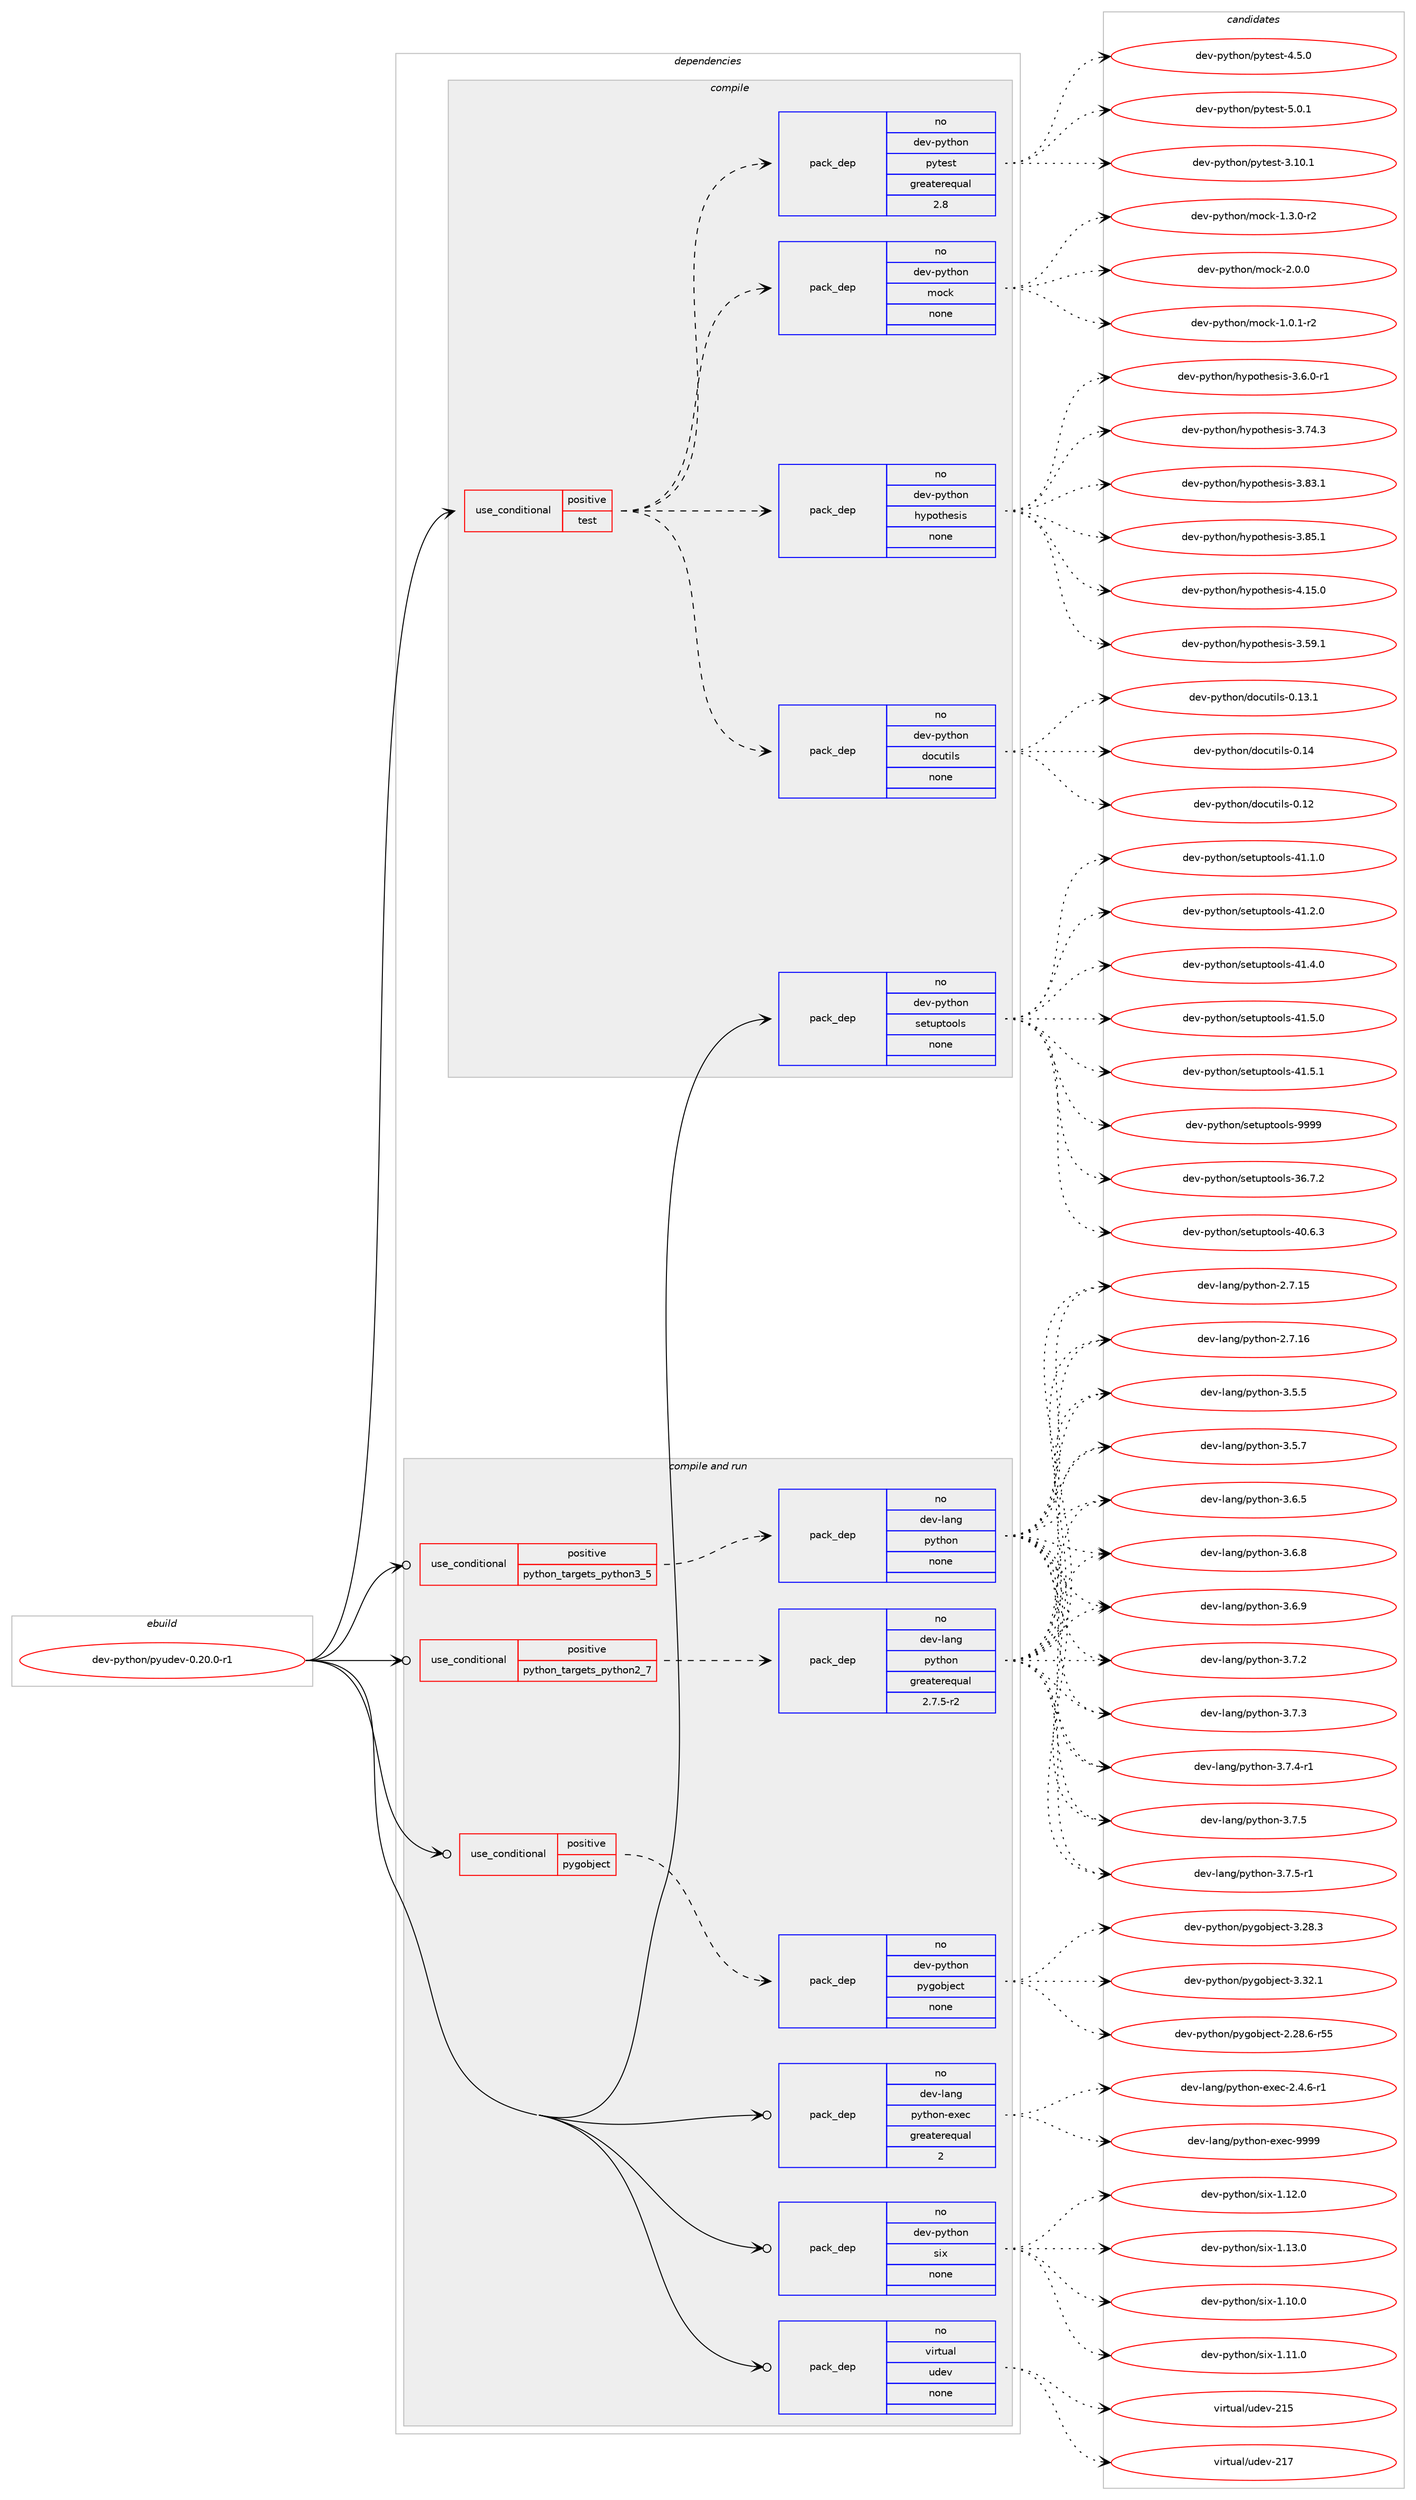 digraph prolog {

# *************
# Graph options
# *************

newrank=true;
concentrate=true;
compound=true;
graph [rankdir=LR,fontname=Helvetica,fontsize=10,ranksep=1.5];#, ranksep=2.5, nodesep=0.2];
edge  [arrowhead=vee];
node  [fontname=Helvetica,fontsize=10];

# **********
# The ebuild
# **********

subgraph cluster_leftcol {
color=gray;
rank=same;
label=<<i>ebuild</i>>;
id [label="dev-python/pyudev-0.20.0-r1", color=red, width=4, href="../dev-python/pyudev-0.20.0-r1.svg"];
}

# ****************
# The dependencies
# ****************

subgraph cluster_midcol {
color=gray;
label=<<i>dependencies</i>>;
subgraph cluster_compile {
fillcolor="#eeeeee";
style=filled;
label=<<i>compile</i>>;
subgraph cond148128 {
dependency633686 [label=<<TABLE BORDER="0" CELLBORDER="1" CELLSPACING="0" CELLPADDING="4"><TR><TD ROWSPAN="3" CELLPADDING="10">use_conditional</TD></TR><TR><TD>positive</TD></TR><TR><TD>test</TD></TR></TABLE>>, shape=none, color=red];
subgraph pack473681 {
dependency633687 [label=<<TABLE BORDER="0" CELLBORDER="1" CELLSPACING="0" CELLPADDING="4" WIDTH="220"><TR><TD ROWSPAN="6" CELLPADDING="30">pack_dep</TD></TR><TR><TD WIDTH="110">no</TD></TR><TR><TD>dev-python</TD></TR><TR><TD>docutils</TD></TR><TR><TD>none</TD></TR><TR><TD></TD></TR></TABLE>>, shape=none, color=blue];
}
dependency633686:e -> dependency633687:w [weight=20,style="dashed",arrowhead="vee"];
subgraph pack473682 {
dependency633688 [label=<<TABLE BORDER="0" CELLBORDER="1" CELLSPACING="0" CELLPADDING="4" WIDTH="220"><TR><TD ROWSPAN="6" CELLPADDING="30">pack_dep</TD></TR><TR><TD WIDTH="110">no</TD></TR><TR><TD>dev-python</TD></TR><TR><TD>hypothesis</TD></TR><TR><TD>none</TD></TR><TR><TD></TD></TR></TABLE>>, shape=none, color=blue];
}
dependency633686:e -> dependency633688:w [weight=20,style="dashed",arrowhead="vee"];
subgraph pack473683 {
dependency633689 [label=<<TABLE BORDER="0" CELLBORDER="1" CELLSPACING="0" CELLPADDING="4" WIDTH="220"><TR><TD ROWSPAN="6" CELLPADDING="30">pack_dep</TD></TR><TR><TD WIDTH="110">no</TD></TR><TR><TD>dev-python</TD></TR><TR><TD>mock</TD></TR><TR><TD>none</TD></TR><TR><TD></TD></TR></TABLE>>, shape=none, color=blue];
}
dependency633686:e -> dependency633689:w [weight=20,style="dashed",arrowhead="vee"];
subgraph pack473684 {
dependency633690 [label=<<TABLE BORDER="0" CELLBORDER="1" CELLSPACING="0" CELLPADDING="4" WIDTH="220"><TR><TD ROWSPAN="6" CELLPADDING="30">pack_dep</TD></TR><TR><TD WIDTH="110">no</TD></TR><TR><TD>dev-python</TD></TR><TR><TD>pytest</TD></TR><TR><TD>greaterequal</TD></TR><TR><TD>2.8</TD></TR></TABLE>>, shape=none, color=blue];
}
dependency633686:e -> dependency633690:w [weight=20,style="dashed",arrowhead="vee"];
}
id:e -> dependency633686:w [weight=20,style="solid",arrowhead="vee"];
subgraph pack473685 {
dependency633691 [label=<<TABLE BORDER="0" CELLBORDER="1" CELLSPACING="0" CELLPADDING="4" WIDTH="220"><TR><TD ROWSPAN="6" CELLPADDING="30">pack_dep</TD></TR><TR><TD WIDTH="110">no</TD></TR><TR><TD>dev-python</TD></TR><TR><TD>setuptools</TD></TR><TR><TD>none</TD></TR><TR><TD></TD></TR></TABLE>>, shape=none, color=blue];
}
id:e -> dependency633691:w [weight=20,style="solid",arrowhead="vee"];
}
subgraph cluster_compileandrun {
fillcolor="#eeeeee";
style=filled;
label=<<i>compile and run</i>>;
subgraph cond148129 {
dependency633692 [label=<<TABLE BORDER="0" CELLBORDER="1" CELLSPACING="0" CELLPADDING="4"><TR><TD ROWSPAN="3" CELLPADDING="10">use_conditional</TD></TR><TR><TD>positive</TD></TR><TR><TD>pygobject</TD></TR></TABLE>>, shape=none, color=red];
subgraph pack473686 {
dependency633693 [label=<<TABLE BORDER="0" CELLBORDER="1" CELLSPACING="0" CELLPADDING="4" WIDTH="220"><TR><TD ROWSPAN="6" CELLPADDING="30">pack_dep</TD></TR><TR><TD WIDTH="110">no</TD></TR><TR><TD>dev-python</TD></TR><TR><TD>pygobject</TD></TR><TR><TD>none</TD></TR><TR><TD></TD></TR></TABLE>>, shape=none, color=blue];
}
dependency633692:e -> dependency633693:w [weight=20,style="dashed",arrowhead="vee"];
}
id:e -> dependency633692:w [weight=20,style="solid",arrowhead="odotvee"];
subgraph cond148130 {
dependency633694 [label=<<TABLE BORDER="0" CELLBORDER="1" CELLSPACING="0" CELLPADDING="4"><TR><TD ROWSPAN="3" CELLPADDING="10">use_conditional</TD></TR><TR><TD>positive</TD></TR><TR><TD>python_targets_python2_7</TD></TR></TABLE>>, shape=none, color=red];
subgraph pack473687 {
dependency633695 [label=<<TABLE BORDER="0" CELLBORDER="1" CELLSPACING="0" CELLPADDING="4" WIDTH="220"><TR><TD ROWSPAN="6" CELLPADDING="30">pack_dep</TD></TR><TR><TD WIDTH="110">no</TD></TR><TR><TD>dev-lang</TD></TR><TR><TD>python</TD></TR><TR><TD>greaterequal</TD></TR><TR><TD>2.7.5-r2</TD></TR></TABLE>>, shape=none, color=blue];
}
dependency633694:e -> dependency633695:w [weight=20,style="dashed",arrowhead="vee"];
}
id:e -> dependency633694:w [weight=20,style="solid",arrowhead="odotvee"];
subgraph cond148131 {
dependency633696 [label=<<TABLE BORDER="0" CELLBORDER="1" CELLSPACING="0" CELLPADDING="4"><TR><TD ROWSPAN="3" CELLPADDING="10">use_conditional</TD></TR><TR><TD>positive</TD></TR><TR><TD>python_targets_python3_5</TD></TR></TABLE>>, shape=none, color=red];
subgraph pack473688 {
dependency633697 [label=<<TABLE BORDER="0" CELLBORDER="1" CELLSPACING="0" CELLPADDING="4" WIDTH="220"><TR><TD ROWSPAN="6" CELLPADDING="30">pack_dep</TD></TR><TR><TD WIDTH="110">no</TD></TR><TR><TD>dev-lang</TD></TR><TR><TD>python</TD></TR><TR><TD>none</TD></TR><TR><TD></TD></TR></TABLE>>, shape=none, color=blue];
}
dependency633696:e -> dependency633697:w [weight=20,style="dashed",arrowhead="vee"];
}
id:e -> dependency633696:w [weight=20,style="solid",arrowhead="odotvee"];
subgraph pack473689 {
dependency633698 [label=<<TABLE BORDER="0" CELLBORDER="1" CELLSPACING="0" CELLPADDING="4" WIDTH="220"><TR><TD ROWSPAN="6" CELLPADDING="30">pack_dep</TD></TR><TR><TD WIDTH="110">no</TD></TR><TR><TD>dev-lang</TD></TR><TR><TD>python-exec</TD></TR><TR><TD>greaterequal</TD></TR><TR><TD>2</TD></TR></TABLE>>, shape=none, color=blue];
}
id:e -> dependency633698:w [weight=20,style="solid",arrowhead="odotvee"];
subgraph pack473690 {
dependency633699 [label=<<TABLE BORDER="0" CELLBORDER="1" CELLSPACING="0" CELLPADDING="4" WIDTH="220"><TR><TD ROWSPAN="6" CELLPADDING="30">pack_dep</TD></TR><TR><TD WIDTH="110">no</TD></TR><TR><TD>dev-python</TD></TR><TR><TD>six</TD></TR><TR><TD>none</TD></TR><TR><TD></TD></TR></TABLE>>, shape=none, color=blue];
}
id:e -> dependency633699:w [weight=20,style="solid",arrowhead="odotvee"];
subgraph pack473691 {
dependency633700 [label=<<TABLE BORDER="0" CELLBORDER="1" CELLSPACING="0" CELLPADDING="4" WIDTH="220"><TR><TD ROWSPAN="6" CELLPADDING="30">pack_dep</TD></TR><TR><TD WIDTH="110">no</TD></TR><TR><TD>virtual</TD></TR><TR><TD>udev</TD></TR><TR><TD>none</TD></TR><TR><TD></TD></TR></TABLE>>, shape=none, color=blue];
}
id:e -> dependency633700:w [weight=20,style="solid",arrowhead="odotvee"];
}
subgraph cluster_run {
fillcolor="#eeeeee";
style=filled;
label=<<i>run</i>>;
}
}

# **************
# The candidates
# **************

subgraph cluster_choices {
rank=same;
color=gray;
label=<<i>candidates</i>>;

subgraph choice473681 {
color=black;
nodesep=1;
choice1001011184511212111610411111047100111991171161051081154548464950 [label="dev-python/docutils-0.12", color=red, width=4,href="../dev-python/docutils-0.12.svg"];
choice10010111845112121116104111110471001119911711610510811545484649514649 [label="dev-python/docutils-0.13.1", color=red, width=4,href="../dev-python/docutils-0.13.1.svg"];
choice1001011184511212111610411111047100111991171161051081154548464952 [label="dev-python/docutils-0.14", color=red, width=4,href="../dev-python/docutils-0.14.svg"];
dependency633687:e -> choice1001011184511212111610411111047100111991171161051081154548464950:w [style=dotted,weight="100"];
dependency633687:e -> choice10010111845112121116104111110471001119911711610510811545484649514649:w [style=dotted,weight="100"];
dependency633687:e -> choice1001011184511212111610411111047100111991171161051081154548464952:w [style=dotted,weight="100"];
}
subgraph choice473682 {
color=black;
nodesep=1;
choice100101118451121211161041111104710412111211111610410111510511545514653574649 [label="dev-python/hypothesis-3.59.1", color=red, width=4,href="../dev-python/hypothesis-3.59.1.svg"];
choice10010111845112121116104111110471041211121111161041011151051154551465446484511449 [label="dev-python/hypothesis-3.6.0-r1", color=red, width=4,href="../dev-python/hypothesis-3.6.0-r1.svg"];
choice100101118451121211161041111104710412111211111610410111510511545514655524651 [label="dev-python/hypothesis-3.74.3", color=red, width=4,href="../dev-python/hypothesis-3.74.3.svg"];
choice100101118451121211161041111104710412111211111610410111510511545514656514649 [label="dev-python/hypothesis-3.83.1", color=red, width=4,href="../dev-python/hypothesis-3.83.1.svg"];
choice100101118451121211161041111104710412111211111610410111510511545514656534649 [label="dev-python/hypothesis-3.85.1", color=red, width=4,href="../dev-python/hypothesis-3.85.1.svg"];
choice100101118451121211161041111104710412111211111610410111510511545524649534648 [label="dev-python/hypothesis-4.15.0", color=red, width=4,href="../dev-python/hypothesis-4.15.0.svg"];
dependency633688:e -> choice100101118451121211161041111104710412111211111610410111510511545514653574649:w [style=dotted,weight="100"];
dependency633688:e -> choice10010111845112121116104111110471041211121111161041011151051154551465446484511449:w [style=dotted,weight="100"];
dependency633688:e -> choice100101118451121211161041111104710412111211111610410111510511545514655524651:w [style=dotted,weight="100"];
dependency633688:e -> choice100101118451121211161041111104710412111211111610410111510511545514656514649:w [style=dotted,weight="100"];
dependency633688:e -> choice100101118451121211161041111104710412111211111610410111510511545514656534649:w [style=dotted,weight="100"];
dependency633688:e -> choice100101118451121211161041111104710412111211111610410111510511545524649534648:w [style=dotted,weight="100"];
}
subgraph choice473683 {
color=black;
nodesep=1;
choice1001011184511212111610411111047109111991074549464846494511450 [label="dev-python/mock-1.0.1-r2", color=red, width=4,href="../dev-python/mock-1.0.1-r2.svg"];
choice1001011184511212111610411111047109111991074549465146484511450 [label="dev-python/mock-1.3.0-r2", color=red, width=4,href="../dev-python/mock-1.3.0-r2.svg"];
choice100101118451121211161041111104710911199107455046484648 [label="dev-python/mock-2.0.0", color=red, width=4,href="../dev-python/mock-2.0.0.svg"];
dependency633689:e -> choice1001011184511212111610411111047109111991074549464846494511450:w [style=dotted,weight="100"];
dependency633689:e -> choice1001011184511212111610411111047109111991074549465146484511450:w [style=dotted,weight="100"];
dependency633689:e -> choice100101118451121211161041111104710911199107455046484648:w [style=dotted,weight="100"];
}
subgraph choice473684 {
color=black;
nodesep=1;
choice100101118451121211161041111104711212111610111511645514649484649 [label="dev-python/pytest-3.10.1", color=red, width=4,href="../dev-python/pytest-3.10.1.svg"];
choice1001011184511212111610411111047112121116101115116455246534648 [label="dev-python/pytest-4.5.0", color=red, width=4,href="../dev-python/pytest-4.5.0.svg"];
choice1001011184511212111610411111047112121116101115116455346484649 [label="dev-python/pytest-5.0.1", color=red, width=4,href="../dev-python/pytest-5.0.1.svg"];
dependency633690:e -> choice100101118451121211161041111104711212111610111511645514649484649:w [style=dotted,weight="100"];
dependency633690:e -> choice1001011184511212111610411111047112121116101115116455246534648:w [style=dotted,weight="100"];
dependency633690:e -> choice1001011184511212111610411111047112121116101115116455346484649:w [style=dotted,weight="100"];
}
subgraph choice473685 {
color=black;
nodesep=1;
choice100101118451121211161041111104711510111611711211611111110811545515446554650 [label="dev-python/setuptools-36.7.2", color=red, width=4,href="../dev-python/setuptools-36.7.2.svg"];
choice100101118451121211161041111104711510111611711211611111110811545524846544651 [label="dev-python/setuptools-40.6.3", color=red, width=4,href="../dev-python/setuptools-40.6.3.svg"];
choice100101118451121211161041111104711510111611711211611111110811545524946494648 [label="dev-python/setuptools-41.1.0", color=red, width=4,href="../dev-python/setuptools-41.1.0.svg"];
choice100101118451121211161041111104711510111611711211611111110811545524946504648 [label="dev-python/setuptools-41.2.0", color=red, width=4,href="../dev-python/setuptools-41.2.0.svg"];
choice100101118451121211161041111104711510111611711211611111110811545524946524648 [label="dev-python/setuptools-41.4.0", color=red, width=4,href="../dev-python/setuptools-41.4.0.svg"];
choice100101118451121211161041111104711510111611711211611111110811545524946534648 [label="dev-python/setuptools-41.5.0", color=red, width=4,href="../dev-python/setuptools-41.5.0.svg"];
choice100101118451121211161041111104711510111611711211611111110811545524946534649 [label="dev-python/setuptools-41.5.1", color=red, width=4,href="../dev-python/setuptools-41.5.1.svg"];
choice10010111845112121116104111110471151011161171121161111111081154557575757 [label="dev-python/setuptools-9999", color=red, width=4,href="../dev-python/setuptools-9999.svg"];
dependency633691:e -> choice100101118451121211161041111104711510111611711211611111110811545515446554650:w [style=dotted,weight="100"];
dependency633691:e -> choice100101118451121211161041111104711510111611711211611111110811545524846544651:w [style=dotted,weight="100"];
dependency633691:e -> choice100101118451121211161041111104711510111611711211611111110811545524946494648:w [style=dotted,weight="100"];
dependency633691:e -> choice100101118451121211161041111104711510111611711211611111110811545524946504648:w [style=dotted,weight="100"];
dependency633691:e -> choice100101118451121211161041111104711510111611711211611111110811545524946524648:w [style=dotted,weight="100"];
dependency633691:e -> choice100101118451121211161041111104711510111611711211611111110811545524946534648:w [style=dotted,weight="100"];
dependency633691:e -> choice100101118451121211161041111104711510111611711211611111110811545524946534649:w [style=dotted,weight="100"];
dependency633691:e -> choice10010111845112121116104111110471151011161171121161111111081154557575757:w [style=dotted,weight="100"];
}
subgraph choice473686 {
color=black;
nodesep=1;
choice1001011184511212111610411111047112121103111981061019911645504650564654451145353 [label="dev-python/pygobject-2.28.6-r55", color=red, width=4,href="../dev-python/pygobject-2.28.6-r55.svg"];
choice1001011184511212111610411111047112121103111981061019911645514650564651 [label="dev-python/pygobject-3.28.3", color=red, width=4,href="../dev-python/pygobject-3.28.3.svg"];
choice1001011184511212111610411111047112121103111981061019911645514651504649 [label="dev-python/pygobject-3.32.1", color=red, width=4,href="../dev-python/pygobject-3.32.1.svg"];
dependency633693:e -> choice1001011184511212111610411111047112121103111981061019911645504650564654451145353:w [style=dotted,weight="100"];
dependency633693:e -> choice1001011184511212111610411111047112121103111981061019911645514650564651:w [style=dotted,weight="100"];
dependency633693:e -> choice1001011184511212111610411111047112121103111981061019911645514651504649:w [style=dotted,weight="100"];
}
subgraph choice473687 {
color=black;
nodesep=1;
choice10010111845108971101034711212111610411111045504655464953 [label="dev-lang/python-2.7.15", color=red, width=4,href="../dev-lang/python-2.7.15.svg"];
choice10010111845108971101034711212111610411111045504655464954 [label="dev-lang/python-2.7.16", color=red, width=4,href="../dev-lang/python-2.7.16.svg"];
choice100101118451089711010347112121116104111110455146534653 [label="dev-lang/python-3.5.5", color=red, width=4,href="../dev-lang/python-3.5.5.svg"];
choice100101118451089711010347112121116104111110455146534655 [label="dev-lang/python-3.5.7", color=red, width=4,href="../dev-lang/python-3.5.7.svg"];
choice100101118451089711010347112121116104111110455146544653 [label="dev-lang/python-3.6.5", color=red, width=4,href="../dev-lang/python-3.6.5.svg"];
choice100101118451089711010347112121116104111110455146544656 [label="dev-lang/python-3.6.8", color=red, width=4,href="../dev-lang/python-3.6.8.svg"];
choice100101118451089711010347112121116104111110455146544657 [label="dev-lang/python-3.6.9", color=red, width=4,href="../dev-lang/python-3.6.9.svg"];
choice100101118451089711010347112121116104111110455146554650 [label="dev-lang/python-3.7.2", color=red, width=4,href="../dev-lang/python-3.7.2.svg"];
choice100101118451089711010347112121116104111110455146554651 [label="dev-lang/python-3.7.3", color=red, width=4,href="../dev-lang/python-3.7.3.svg"];
choice1001011184510897110103471121211161041111104551465546524511449 [label="dev-lang/python-3.7.4-r1", color=red, width=4,href="../dev-lang/python-3.7.4-r1.svg"];
choice100101118451089711010347112121116104111110455146554653 [label="dev-lang/python-3.7.5", color=red, width=4,href="../dev-lang/python-3.7.5.svg"];
choice1001011184510897110103471121211161041111104551465546534511449 [label="dev-lang/python-3.7.5-r1", color=red, width=4,href="../dev-lang/python-3.7.5-r1.svg"];
dependency633695:e -> choice10010111845108971101034711212111610411111045504655464953:w [style=dotted,weight="100"];
dependency633695:e -> choice10010111845108971101034711212111610411111045504655464954:w [style=dotted,weight="100"];
dependency633695:e -> choice100101118451089711010347112121116104111110455146534653:w [style=dotted,weight="100"];
dependency633695:e -> choice100101118451089711010347112121116104111110455146534655:w [style=dotted,weight="100"];
dependency633695:e -> choice100101118451089711010347112121116104111110455146544653:w [style=dotted,weight="100"];
dependency633695:e -> choice100101118451089711010347112121116104111110455146544656:w [style=dotted,weight="100"];
dependency633695:e -> choice100101118451089711010347112121116104111110455146544657:w [style=dotted,weight="100"];
dependency633695:e -> choice100101118451089711010347112121116104111110455146554650:w [style=dotted,weight="100"];
dependency633695:e -> choice100101118451089711010347112121116104111110455146554651:w [style=dotted,weight="100"];
dependency633695:e -> choice1001011184510897110103471121211161041111104551465546524511449:w [style=dotted,weight="100"];
dependency633695:e -> choice100101118451089711010347112121116104111110455146554653:w [style=dotted,weight="100"];
dependency633695:e -> choice1001011184510897110103471121211161041111104551465546534511449:w [style=dotted,weight="100"];
}
subgraph choice473688 {
color=black;
nodesep=1;
choice10010111845108971101034711212111610411111045504655464953 [label="dev-lang/python-2.7.15", color=red, width=4,href="../dev-lang/python-2.7.15.svg"];
choice10010111845108971101034711212111610411111045504655464954 [label="dev-lang/python-2.7.16", color=red, width=4,href="../dev-lang/python-2.7.16.svg"];
choice100101118451089711010347112121116104111110455146534653 [label="dev-lang/python-3.5.5", color=red, width=4,href="../dev-lang/python-3.5.5.svg"];
choice100101118451089711010347112121116104111110455146534655 [label="dev-lang/python-3.5.7", color=red, width=4,href="../dev-lang/python-3.5.7.svg"];
choice100101118451089711010347112121116104111110455146544653 [label="dev-lang/python-3.6.5", color=red, width=4,href="../dev-lang/python-3.6.5.svg"];
choice100101118451089711010347112121116104111110455146544656 [label="dev-lang/python-3.6.8", color=red, width=4,href="../dev-lang/python-3.6.8.svg"];
choice100101118451089711010347112121116104111110455146544657 [label="dev-lang/python-3.6.9", color=red, width=4,href="../dev-lang/python-3.6.9.svg"];
choice100101118451089711010347112121116104111110455146554650 [label="dev-lang/python-3.7.2", color=red, width=4,href="../dev-lang/python-3.7.2.svg"];
choice100101118451089711010347112121116104111110455146554651 [label="dev-lang/python-3.7.3", color=red, width=4,href="../dev-lang/python-3.7.3.svg"];
choice1001011184510897110103471121211161041111104551465546524511449 [label="dev-lang/python-3.7.4-r1", color=red, width=4,href="../dev-lang/python-3.7.4-r1.svg"];
choice100101118451089711010347112121116104111110455146554653 [label="dev-lang/python-3.7.5", color=red, width=4,href="../dev-lang/python-3.7.5.svg"];
choice1001011184510897110103471121211161041111104551465546534511449 [label="dev-lang/python-3.7.5-r1", color=red, width=4,href="../dev-lang/python-3.7.5-r1.svg"];
dependency633697:e -> choice10010111845108971101034711212111610411111045504655464953:w [style=dotted,weight="100"];
dependency633697:e -> choice10010111845108971101034711212111610411111045504655464954:w [style=dotted,weight="100"];
dependency633697:e -> choice100101118451089711010347112121116104111110455146534653:w [style=dotted,weight="100"];
dependency633697:e -> choice100101118451089711010347112121116104111110455146534655:w [style=dotted,weight="100"];
dependency633697:e -> choice100101118451089711010347112121116104111110455146544653:w [style=dotted,weight="100"];
dependency633697:e -> choice100101118451089711010347112121116104111110455146544656:w [style=dotted,weight="100"];
dependency633697:e -> choice100101118451089711010347112121116104111110455146544657:w [style=dotted,weight="100"];
dependency633697:e -> choice100101118451089711010347112121116104111110455146554650:w [style=dotted,weight="100"];
dependency633697:e -> choice100101118451089711010347112121116104111110455146554651:w [style=dotted,weight="100"];
dependency633697:e -> choice1001011184510897110103471121211161041111104551465546524511449:w [style=dotted,weight="100"];
dependency633697:e -> choice100101118451089711010347112121116104111110455146554653:w [style=dotted,weight="100"];
dependency633697:e -> choice1001011184510897110103471121211161041111104551465546534511449:w [style=dotted,weight="100"];
}
subgraph choice473689 {
color=black;
nodesep=1;
choice10010111845108971101034711212111610411111045101120101994550465246544511449 [label="dev-lang/python-exec-2.4.6-r1", color=red, width=4,href="../dev-lang/python-exec-2.4.6-r1.svg"];
choice10010111845108971101034711212111610411111045101120101994557575757 [label="dev-lang/python-exec-9999", color=red, width=4,href="../dev-lang/python-exec-9999.svg"];
dependency633698:e -> choice10010111845108971101034711212111610411111045101120101994550465246544511449:w [style=dotted,weight="100"];
dependency633698:e -> choice10010111845108971101034711212111610411111045101120101994557575757:w [style=dotted,weight="100"];
}
subgraph choice473690 {
color=black;
nodesep=1;
choice100101118451121211161041111104711510512045494649484648 [label="dev-python/six-1.10.0", color=red, width=4,href="../dev-python/six-1.10.0.svg"];
choice100101118451121211161041111104711510512045494649494648 [label="dev-python/six-1.11.0", color=red, width=4,href="../dev-python/six-1.11.0.svg"];
choice100101118451121211161041111104711510512045494649504648 [label="dev-python/six-1.12.0", color=red, width=4,href="../dev-python/six-1.12.0.svg"];
choice100101118451121211161041111104711510512045494649514648 [label="dev-python/six-1.13.0", color=red, width=4,href="../dev-python/six-1.13.0.svg"];
dependency633699:e -> choice100101118451121211161041111104711510512045494649484648:w [style=dotted,weight="100"];
dependency633699:e -> choice100101118451121211161041111104711510512045494649494648:w [style=dotted,weight="100"];
dependency633699:e -> choice100101118451121211161041111104711510512045494649504648:w [style=dotted,weight="100"];
dependency633699:e -> choice100101118451121211161041111104711510512045494649514648:w [style=dotted,weight="100"];
}
subgraph choice473691 {
color=black;
nodesep=1;
choice118105114116117971084711710010111845504953 [label="virtual/udev-215", color=red, width=4,href="../virtual/udev-215.svg"];
choice118105114116117971084711710010111845504955 [label="virtual/udev-217", color=red, width=4,href="../virtual/udev-217.svg"];
dependency633700:e -> choice118105114116117971084711710010111845504953:w [style=dotted,weight="100"];
dependency633700:e -> choice118105114116117971084711710010111845504955:w [style=dotted,weight="100"];
}
}

}
